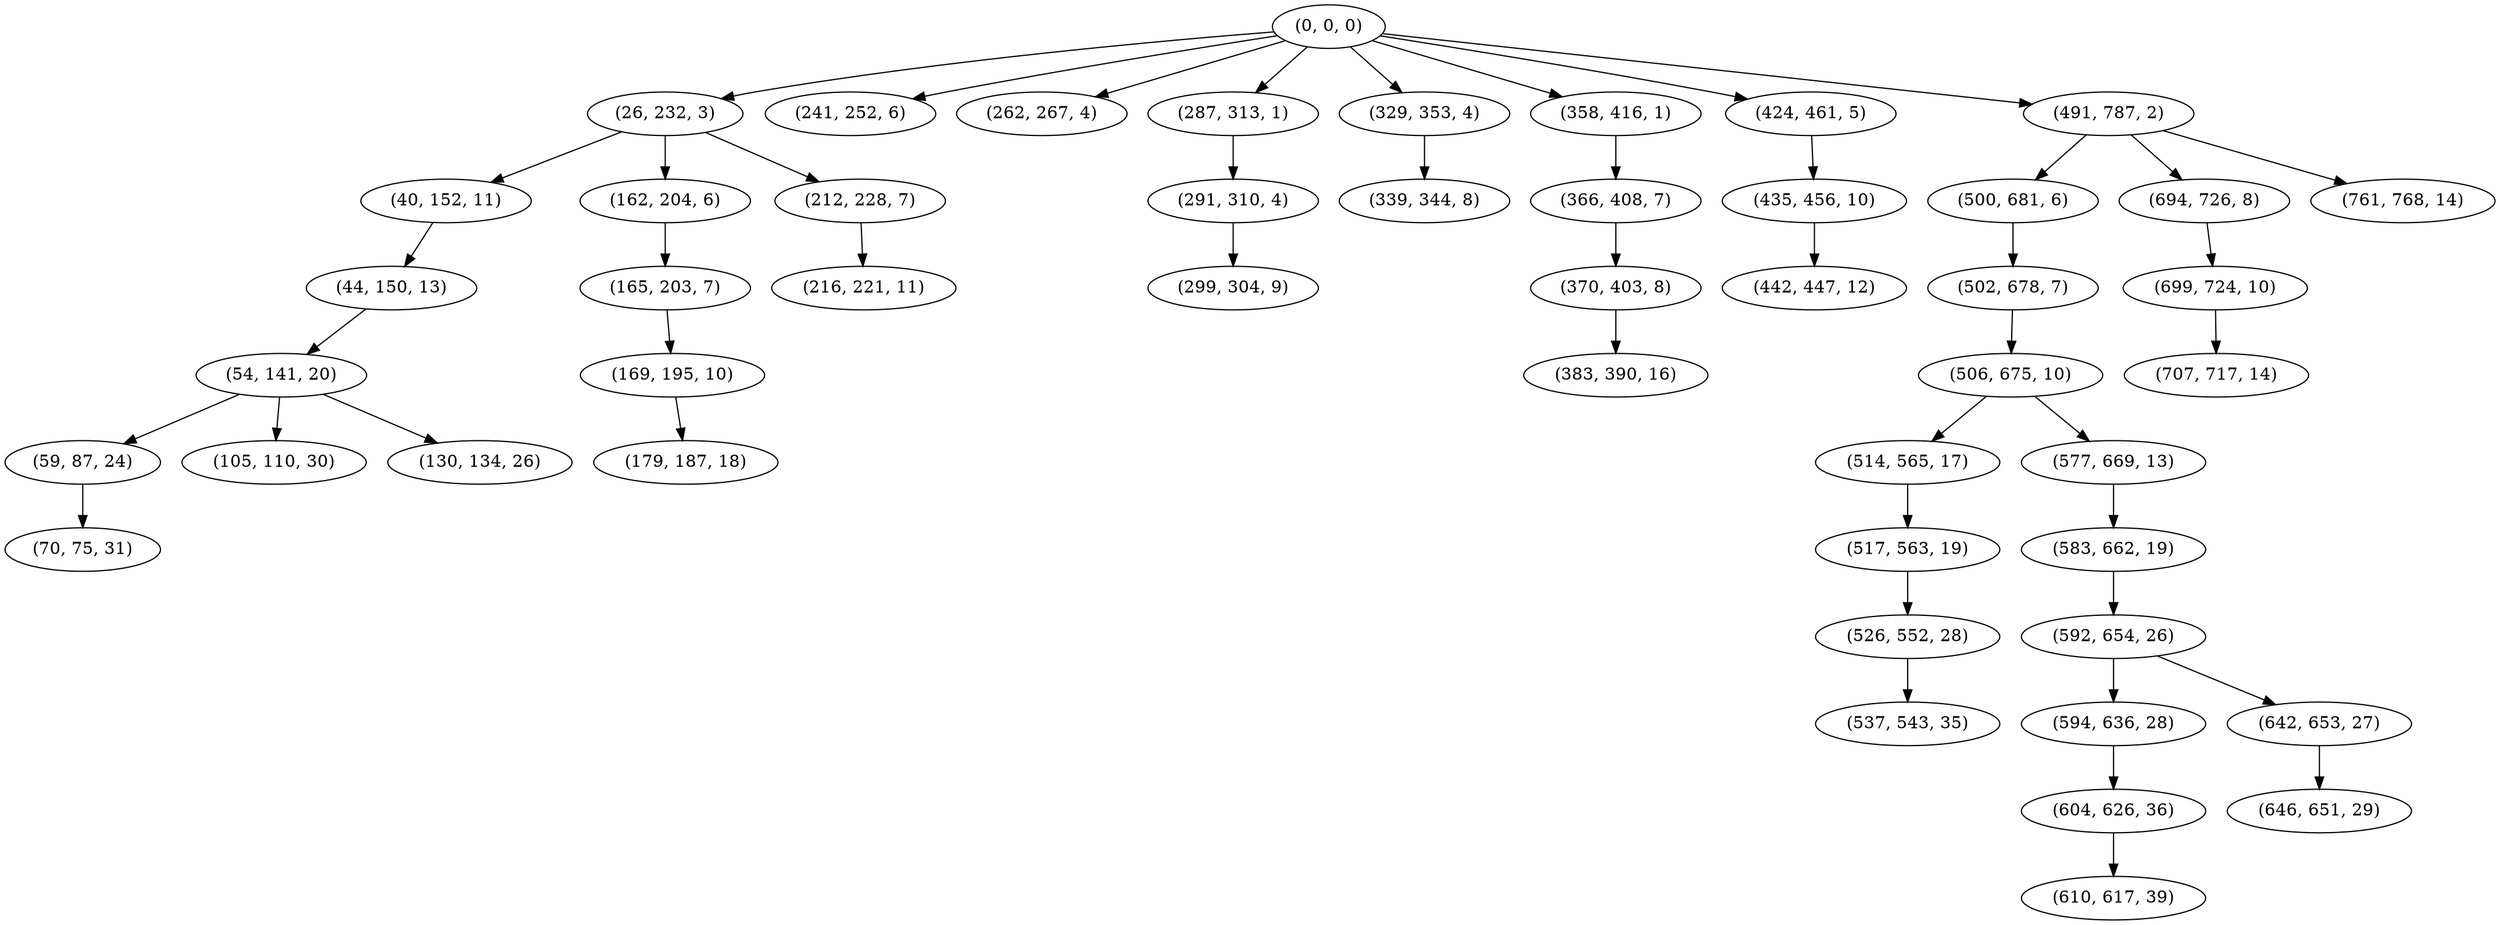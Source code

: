 digraph tree {
    "(0, 0, 0)";
    "(26, 232, 3)";
    "(40, 152, 11)";
    "(44, 150, 13)";
    "(54, 141, 20)";
    "(59, 87, 24)";
    "(70, 75, 31)";
    "(105, 110, 30)";
    "(130, 134, 26)";
    "(162, 204, 6)";
    "(165, 203, 7)";
    "(169, 195, 10)";
    "(179, 187, 18)";
    "(212, 228, 7)";
    "(216, 221, 11)";
    "(241, 252, 6)";
    "(262, 267, 4)";
    "(287, 313, 1)";
    "(291, 310, 4)";
    "(299, 304, 9)";
    "(329, 353, 4)";
    "(339, 344, 8)";
    "(358, 416, 1)";
    "(366, 408, 7)";
    "(370, 403, 8)";
    "(383, 390, 16)";
    "(424, 461, 5)";
    "(435, 456, 10)";
    "(442, 447, 12)";
    "(491, 787, 2)";
    "(500, 681, 6)";
    "(502, 678, 7)";
    "(506, 675, 10)";
    "(514, 565, 17)";
    "(517, 563, 19)";
    "(526, 552, 28)";
    "(537, 543, 35)";
    "(577, 669, 13)";
    "(583, 662, 19)";
    "(592, 654, 26)";
    "(594, 636, 28)";
    "(604, 626, 36)";
    "(610, 617, 39)";
    "(642, 653, 27)";
    "(646, 651, 29)";
    "(694, 726, 8)";
    "(699, 724, 10)";
    "(707, 717, 14)";
    "(761, 768, 14)";
    "(0, 0, 0)" -> "(26, 232, 3)";
    "(0, 0, 0)" -> "(241, 252, 6)";
    "(0, 0, 0)" -> "(262, 267, 4)";
    "(0, 0, 0)" -> "(287, 313, 1)";
    "(0, 0, 0)" -> "(329, 353, 4)";
    "(0, 0, 0)" -> "(358, 416, 1)";
    "(0, 0, 0)" -> "(424, 461, 5)";
    "(0, 0, 0)" -> "(491, 787, 2)";
    "(26, 232, 3)" -> "(40, 152, 11)";
    "(26, 232, 3)" -> "(162, 204, 6)";
    "(26, 232, 3)" -> "(212, 228, 7)";
    "(40, 152, 11)" -> "(44, 150, 13)";
    "(44, 150, 13)" -> "(54, 141, 20)";
    "(54, 141, 20)" -> "(59, 87, 24)";
    "(54, 141, 20)" -> "(105, 110, 30)";
    "(54, 141, 20)" -> "(130, 134, 26)";
    "(59, 87, 24)" -> "(70, 75, 31)";
    "(162, 204, 6)" -> "(165, 203, 7)";
    "(165, 203, 7)" -> "(169, 195, 10)";
    "(169, 195, 10)" -> "(179, 187, 18)";
    "(212, 228, 7)" -> "(216, 221, 11)";
    "(287, 313, 1)" -> "(291, 310, 4)";
    "(291, 310, 4)" -> "(299, 304, 9)";
    "(329, 353, 4)" -> "(339, 344, 8)";
    "(358, 416, 1)" -> "(366, 408, 7)";
    "(366, 408, 7)" -> "(370, 403, 8)";
    "(370, 403, 8)" -> "(383, 390, 16)";
    "(424, 461, 5)" -> "(435, 456, 10)";
    "(435, 456, 10)" -> "(442, 447, 12)";
    "(491, 787, 2)" -> "(500, 681, 6)";
    "(491, 787, 2)" -> "(694, 726, 8)";
    "(491, 787, 2)" -> "(761, 768, 14)";
    "(500, 681, 6)" -> "(502, 678, 7)";
    "(502, 678, 7)" -> "(506, 675, 10)";
    "(506, 675, 10)" -> "(514, 565, 17)";
    "(506, 675, 10)" -> "(577, 669, 13)";
    "(514, 565, 17)" -> "(517, 563, 19)";
    "(517, 563, 19)" -> "(526, 552, 28)";
    "(526, 552, 28)" -> "(537, 543, 35)";
    "(577, 669, 13)" -> "(583, 662, 19)";
    "(583, 662, 19)" -> "(592, 654, 26)";
    "(592, 654, 26)" -> "(594, 636, 28)";
    "(592, 654, 26)" -> "(642, 653, 27)";
    "(594, 636, 28)" -> "(604, 626, 36)";
    "(604, 626, 36)" -> "(610, 617, 39)";
    "(642, 653, 27)" -> "(646, 651, 29)";
    "(694, 726, 8)" -> "(699, 724, 10)";
    "(699, 724, 10)" -> "(707, 717, 14)";
}
